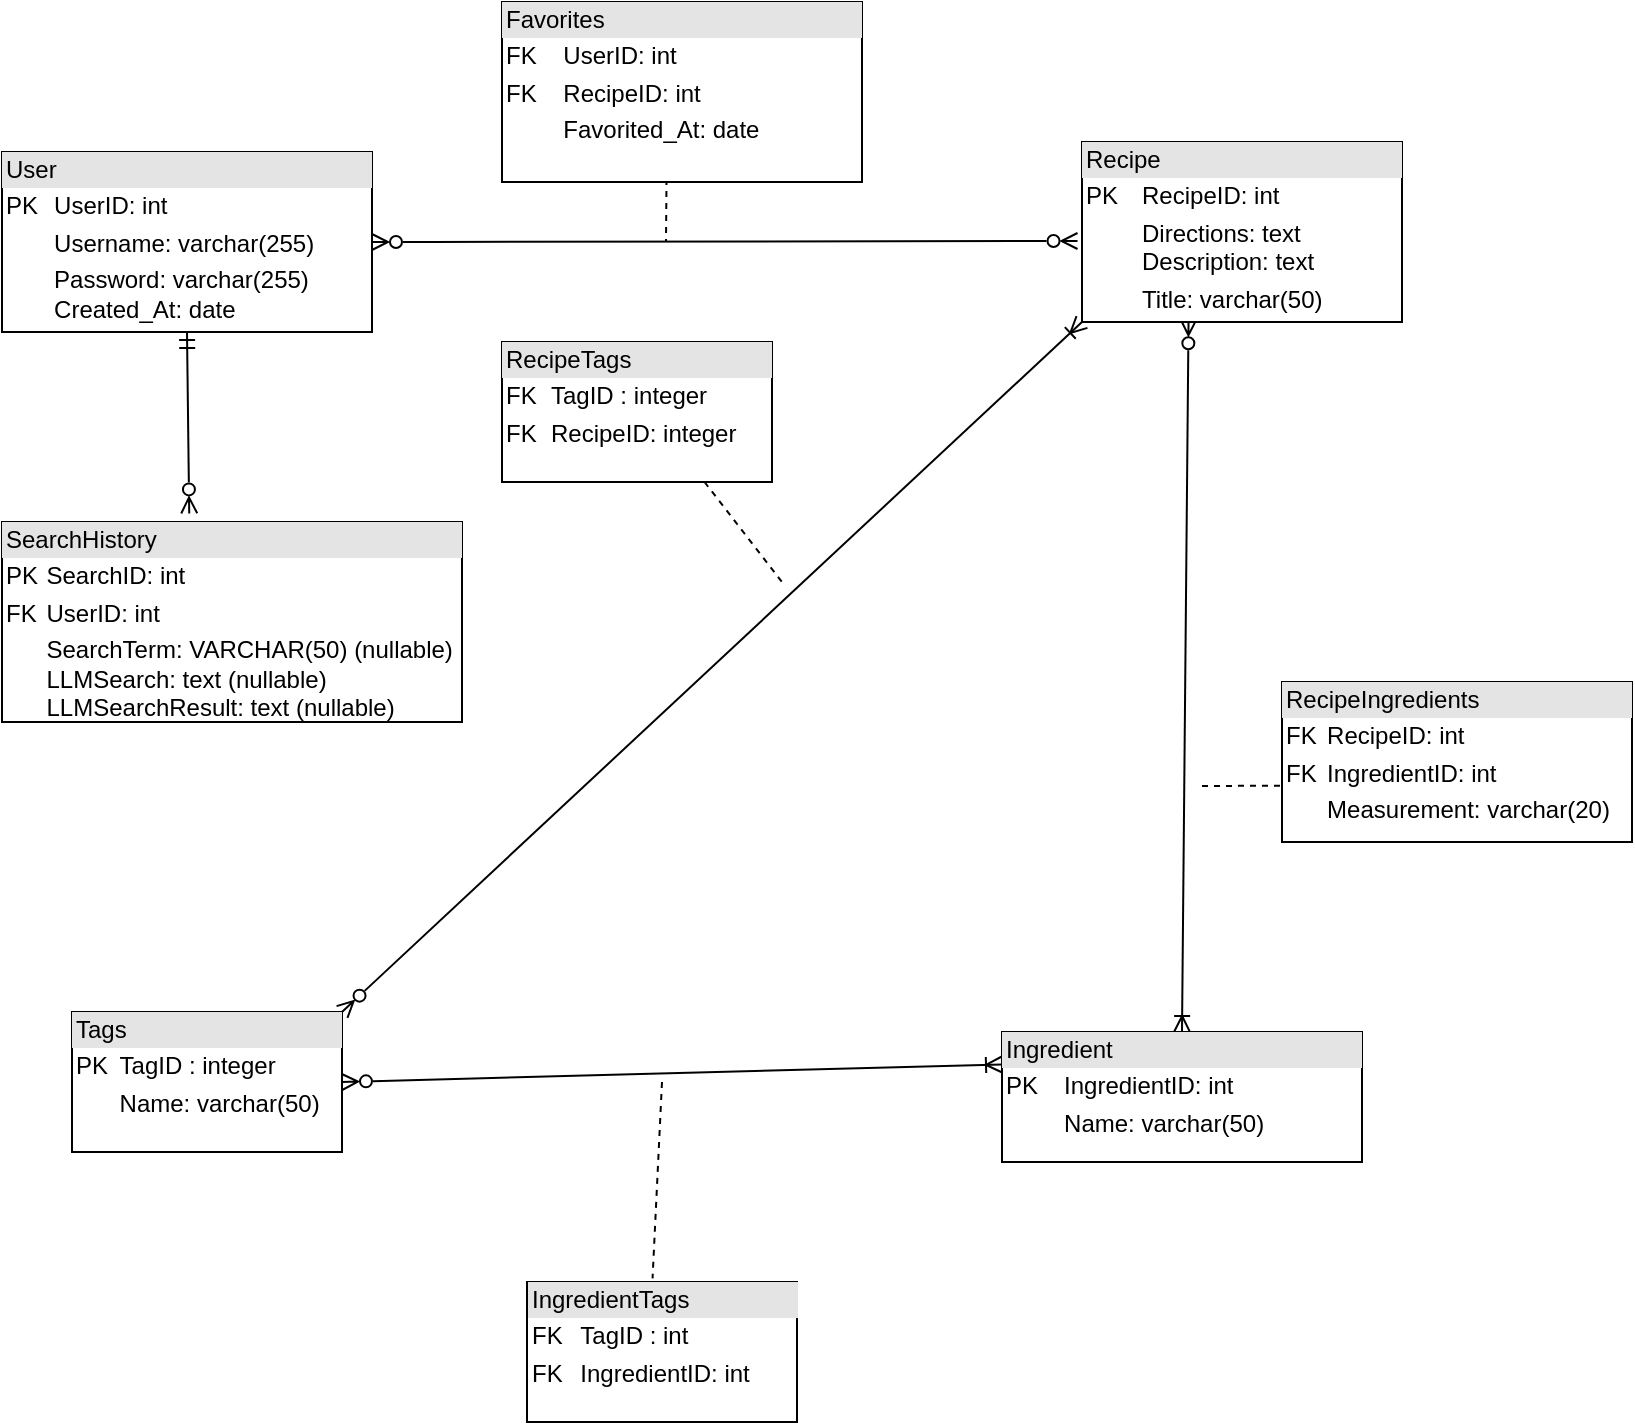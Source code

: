 <mxfile version="24.0.7" type="github">
  <diagram name="Page-1" id="7ARzTkC1GYlOzNA3DdzD">
    <mxGraphModel dx="963" dy="816" grid="1" gridSize="10" guides="1" tooltips="1" connect="1" arrows="1" fold="1" page="1" pageScale="1" pageWidth="850" pageHeight="1100" math="0" shadow="0">
      <root>
        <mxCell id="0" />
        <mxCell id="1" parent="0" />
        <mxCell id="VVuWQ3KE4KyJTpnH6zJP-72" value="" style="edgeStyle=entityRelationEdgeStyle;fontSize=12;html=1;endArrow=ERzeroToMany;rounded=0;entryX=-0.014;entryY=0.55;entryDx=0;entryDy=0;startArrow=ERzeroToMany;startFill=0;endFill=0;entryPerimeter=0;" parent="1" source="G9O_GVbUvE1H169SgtPe-10" target="G9O_GVbUvE1H169SgtPe-45" edge="1">
          <mxGeometry width="100" height="100" relative="1" as="geometry">
            <mxPoint x="200" y="189.94" as="sourcePoint" />
            <mxPoint x="470" y="190.0" as="targetPoint" />
            <Array as="points">
              <mxPoint x="450" y="190" />
            </Array>
          </mxGeometry>
        </mxCell>
        <mxCell id="RCrXpqn-a_CAe2zHo8Ni-3" value="" style="endArrow=ERoneToMany;startArrow=ERzeroToMany;html=1;rounded=0;exitX=1;exitY=0;exitDx=0;exitDy=0;entryX=0;entryY=1;entryDx=0;entryDy=0;startFill=0;endFill=0;" parent="1" source="G9O_GVbUvE1H169SgtPe-46" target="G9O_GVbUvE1H169SgtPe-45" edge="1">
          <mxGeometry width="50" height="50" relative="1" as="geometry">
            <mxPoint x="200" y="505" as="sourcePoint" />
            <mxPoint x="470" y="225.0" as="targetPoint" />
          </mxGeometry>
        </mxCell>
        <mxCell id="RCrXpqn-a_CAe2zHo8Ni-4" value="" style="endArrow=none;html=1;rounded=0;exitX=0.75;exitY=1;exitDx=0;exitDy=0;dashed=1;" parent="1" source="G9O_GVbUvE1H169SgtPe-15" edge="1">
          <mxGeometry width="50" height="50" relative="1" as="geometry">
            <mxPoint x="200" y="350" as="sourcePoint" />
            <mxPoint x="410" y="300" as="targetPoint" />
          </mxGeometry>
        </mxCell>
        <mxCell id="RCrXpqn-a_CAe2zHo8Ni-5" value="" style="endArrow=ERoneToMany;startArrow=ERzeroToMany;html=1;rounded=0;exitX=1;exitY=0.5;exitDx=0;exitDy=0;entryX=0;entryY=0.25;entryDx=0;entryDy=0;startFill=0;endFill=0;" parent="1" source="G9O_GVbUvE1H169SgtPe-46" target="G9O_GVbUvE1H169SgtPe-48" edge="1">
          <mxGeometry width="50" height="50" relative="1" as="geometry">
            <mxPoint x="199.35" y="582.98" as="sourcePoint" />
            <mxPoint x="470" y="615" as="targetPoint" />
          </mxGeometry>
        </mxCell>
        <mxCell id="RCrXpqn-a_CAe2zHo8Ni-6" value="" style="endArrow=none;html=1;rounded=0;entryX=0.465;entryY=-0.026;entryDx=0;entryDy=0;dashed=1;entryPerimeter=0;" parent="1" target="G9O_GVbUvE1H169SgtPe-47" edge="1">
          <mxGeometry width="50" height="50" relative="1" as="geometry">
            <mxPoint x="350" y="550" as="sourcePoint" />
            <mxPoint x="230" y="610" as="targetPoint" />
          </mxGeometry>
        </mxCell>
        <mxCell id="RCrXpqn-a_CAe2zHo8Ni-9" value="" style="endArrow=ERzeroToMany;startArrow=ERoneToMany;html=1;rounded=0;exitX=0.5;exitY=0;exitDx=0;exitDy=0;startFill=0;endFill=0;entryX=0.333;entryY=0.985;entryDx=0;entryDy=0;entryPerimeter=0;" parent="1" source="G9O_GVbUvE1H169SgtPe-48" target="G9O_GVbUvE1H169SgtPe-45" edge="1">
          <mxGeometry width="50" height="50" relative="1" as="geometry">
            <mxPoint x="545" y="580" as="sourcePoint" />
            <mxPoint x="545" y="260.0" as="targetPoint" />
          </mxGeometry>
        </mxCell>
        <mxCell id="RCrXpqn-a_CAe2zHo8Ni-10" value="" style="endArrow=none;html=1;rounded=0;entryX=0.012;entryY=0.648;entryDx=0;entryDy=0;dashed=1;entryPerimeter=0;" parent="1" target="G9O_GVbUvE1H169SgtPe-49" edge="1">
          <mxGeometry width="50" height="50" relative="1" as="geometry">
            <mxPoint x="620" y="402" as="sourcePoint" />
            <mxPoint x="620" y="400" as="targetPoint" />
          </mxGeometry>
        </mxCell>
        <mxCell id="6IcyhnfVefln0a-kWws9-1" value="" style="endArrow=none;html=1;rounded=0;exitX=0.457;exitY=0.983;exitDx=0;exitDy=0;dashed=1;exitPerimeter=0;" parent="1" source="G9O_GVbUvE1H169SgtPe-16" edge="1">
          <mxGeometry width="50" height="50" relative="1" as="geometry">
            <mxPoint x="350" y="150.0" as="sourcePoint" />
            <mxPoint x="352" y="130" as="targetPoint" />
          </mxGeometry>
        </mxCell>
        <mxCell id="G9O_GVbUvE1H169SgtPe-10" value="&lt;div style=&quot;box-sizing:border-box;width:100%;background:#e4e4e4;padding:2px;&quot;&gt;User&lt;/div&gt;&lt;table style=&quot;width:100%;font-size:1em;&quot; cellpadding=&quot;2&quot; cellspacing=&quot;0&quot;&gt;&lt;tbody&gt;&lt;tr&gt;&lt;td&gt;PK&lt;/td&gt;&lt;td&gt;UserID: int&lt;/td&gt;&lt;/tr&gt;&lt;tr&gt;&lt;td&gt;&lt;br&gt;&lt;/td&gt;&lt;td&gt;Username: varchar(255)&lt;br&gt;&lt;/td&gt;&lt;/tr&gt;&lt;tr&gt;&lt;td&gt;&lt;/td&gt;&lt;td&gt;Password: varchar(255)&lt;br&gt;Created_At: date&lt;br&gt;&lt;/td&gt;&lt;/tr&gt;&lt;/tbody&gt;&lt;/table&gt;" style="verticalAlign=top;align=left;overflow=fill;html=1;whiteSpace=wrap;" parent="1" vertex="1">
          <mxGeometry x="20" y="85" width="185" height="90" as="geometry" />
        </mxCell>
        <mxCell id="G9O_GVbUvE1H169SgtPe-15" value="&lt;div style=&quot;box-sizing:border-box;width:100%;background:#e4e4e4;padding:2px;&quot;&gt;RecipeTags&lt;/div&gt;&lt;table style=&quot;width:100%;font-size:1em;&quot; cellpadding=&quot;2&quot; cellspacing=&quot;0&quot;&gt;&lt;tbody&gt;&lt;tr&gt;&lt;td&gt;FK&lt;/td&gt;&lt;td&gt;TagID : integer&lt;/td&gt;&lt;/tr&gt;&lt;tr&gt;&lt;td&gt;FK&lt;/td&gt;&lt;td&gt;RecipeID: integer&lt;/td&gt;&lt;/tr&gt;&lt;tr&gt;&lt;td&gt;&lt;/td&gt;&lt;td&gt;&lt;br&gt;&lt;/td&gt;&lt;/tr&gt;&lt;/tbody&gt;&lt;/table&gt;" style="verticalAlign=top;align=left;overflow=fill;html=1;whiteSpace=wrap;" parent="1" vertex="1">
          <mxGeometry x="270" y="180" width="135" height="70" as="geometry" />
        </mxCell>
        <mxCell id="G9O_GVbUvE1H169SgtPe-16" value="&lt;div style=&quot;box-sizing:border-box;width:100%;background:#e4e4e4;padding:2px;&quot;&gt;Favorites&lt;/div&gt;&lt;table style=&quot;width:100%;font-size:1em;&quot; cellpadding=&quot;2&quot; cellspacing=&quot;0&quot;&gt;&lt;tbody&gt;&lt;tr&gt;&lt;td&gt;FK&lt;/td&gt;&lt;td&gt;UserID: int&lt;/td&gt;&lt;/tr&gt;&lt;tr&gt;&lt;td&gt;FK&lt;/td&gt;&lt;td&gt;RecipeID: int&lt;/td&gt;&lt;/tr&gt;&lt;tr&gt;&lt;td&gt;&lt;br&gt;&lt;/td&gt;&lt;td&gt;Favorited_At: date&lt;/td&gt;&lt;/tr&gt;&lt;/tbody&gt;&lt;/table&gt;" style="verticalAlign=top;align=left;overflow=fill;html=1;whiteSpace=wrap;" parent="1" vertex="1">
          <mxGeometry x="270" y="10" width="180" height="90" as="geometry" />
        </mxCell>
        <mxCell id="G9O_GVbUvE1H169SgtPe-45" value="&lt;div style=&quot;box-sizing:border-box;width:100%;background:#e4e4e4;padding:2px;&quot;&gt;Recipe&lt;/div&gt;&lt;table style=&quot;width:100%;font-size:1em;&quot; cellpadding=&quot;2&quot; cellspacing=&quot;0&quot;&gt;&lt;tbody&gt;&lt;tr&gt;&lt;td&gt;PK&lt;/td&gt;&lt;td&gt;RecipeID: int&lt;br&gt;&lt;/td&gt;&lt;/tr&gt;&lt;tr&gt;&lt;td&gt;&lt;/td&gt;&lt;td&gt;Directions: text&lt;br&gt;Description: text&lt;br&gt;&lt;/td&gt;&lt;/tr&gt;&lt;tr&gt;&lt;td&gt;&lt;/td&gt;&lt;td&gt;Title: varchar(50)&lt;/td&gt;&lt;/tr&gt;&lt;/tbody&gt;&lt;/table&gt;" style="verticalAlign=top;align=left;overflow=fill;html=1;whiteSpace=wrap;" parent="1" vertex="1">
          <mxGeometry x="560" y="80" width="160" height="90" as="geometry" />
        </mxCell>
        <mxCell id="G9O_GVbUvE1H169SgtPe-46" value="&lt;div style=&quot;box-sizing:border-box;width:100%;background:#e4e4e4;padding:2px;&quot;&gt;Tags&lt;/div&gt;&lt;table style=&quot;width:100%;font-size:1em;&quot; cellpadding=&quot;2&quot; cellspacing=&quot;0&quot;&gt;&lt;tbody&gt;&lt;tr&gt;&lt;td&gt;PK&lt;/td&gt;&lt;td&gt;TagID : integer&lt;/td&gt;&lt;/tr&gt;&lt;tr&gt;&lt;td&gt;&lt;br&gt;&lt;/td&gt;&lt;td&gt;Name: varchar(50)&lt;/td&gt;&lt;/tr&gt;&lt;tr&gt;&lt;td&gt;&lt;/td&gt;&lt;td&gt;&lt;br&gt;&lt;/td&gt;&lt;/tr&gt;&lt;/tbody&gt;&lt;/table&gt;" style="verticalAlign=top;align=left;overflow=fill;html=1;whiteSpace=wrap;" parent="1" vertex="1">
          <mxGeometry x="55" y="515" width="135" height="70" as="geometry" />
        </mxCell>
        <mxCell id="G9O_GVbUvE1H169SgtPe-47" value="&lt;div style=&quot;box-sizing:border-box;width:100%;background:#e4e4e4;padding:2px;&quot;&gt;IngredientTags&lt;/div&gt;&lt;table style=&quot;width:100%;font-size:1em;&quot; cellpadding=&quot;2&quot; cellspacing=&quot;0&quot;&gt;&lt;tbody&gt;&lt;tr&gt;&lt;td&gt;FK&lt;/td&gt;&lt;td&gt;TagID : int&lt;/td&gt;&lt;/tr&gt;&lt;tr&gt;&lt;td&gt;FK&lt;/td&gt;&lt;td&gt;IngredientID: int&lt;/td&gt;&lt;/tr&gt;&lt;tr&gt;&lt;td&gt;&lt;/td&gt;&lt;td&gt;&lt;br&gt;&lt;/td&gt;&lt;/tr&gt;&lt;/tbody&gt;&lt;/table&gt;" style="verticalAlign=top;align=left;overflow=fill;html=1;whiteSpace=wrap;" parent="1" vertex="1">
          <mxGeometry x="282.5" y="650" width="135" height="70" as="geometry" />
        </mxCell>
        <mxCell id="G9O_GVbUvE1H169SgtPe-48" value="&lt;div style=&quot;box-sizing:border-box;width:100%;background:#e4e4e4;padding:2px;&quot;&gt;Ingredient&lt;/div&gt;&lt;table style=&quot;width:100%;font-size:1em;&quot; cellpadding=&quot;2&quot; cellspacing=&quot;0&quot;&gt;&lt;tbody&gt;&lt;tr&gt;&lt;td&gt;PK&lt;/td&gt;&lt;td&gt;IngredientID: int&lt;br&gt;&lt;/td&gt;&lt;/tr&gt;&lt;tr&gt;&lt;td&gt;&lt;br&gt;&lt;/td&gt;&lt;td&gt;Name: varchar(50)&lt;/td&gt;&lt;/tr&gt;&lt;tr&gt;&lt;td&gt;&lt;br&gt;&lt;/td&gt;&lt;td&gt;&lt;br&gt;&lt;/td&gt;&lt;/tr&gt;&lt;/tbody&gt;&lt;/table&gt;" style="verticalAlign=top;align=left;overflow=fill;html=1;whiteSpace=wrap;" parent="1" vertex="1">
          <mxGeometry x="520" y="525" width="180" height="65" as="geometry" />
        </mxCell>
        <mxCell id="G9O_GVbUvE1H169SgtPe-49" value="&lt;div style=&quot;box-sizing:border-box;width:100%;background:#e4e4e4;padding:2px;&quot;&gt;RecipeIngredients&lt;/div&gt;&lt;table style=&quot;width:100%;font-size:1em;&quot; cellpadding=&quot;2&quot; cellspacing=&quot;0&quot;&gt;&lt;tbody&gt;&lt;tr&gt;&lt;td&gt;FK&lt;/td&gt;&lt;td&gt;RecipeID: int&lt;br&gt;&lt;/td&gt;&lt;/tr&gt;&lt;tr&gt;&lt;td&gt;FK&lt;/td&gt;&lt;td&gt;IngredientID: int&lt;/td&gt;&lt;/tr&gt;&lt;tr&gt;&lt;td&gt;&lt;/td&gt;&lt;td&gt;Measurement: varchar(20)&lt;/td&gt;&lt;/tr&gt;&lt;/tbody&gt;&lt;/table&gt;" style="verticalAlign=top;align=left;overflow=fill;html=1;whiteSpace=wrap;" parent="1" vertex="1">
          <mxGeometry x="660" y="350" width="175" height="80" as="geometry" />
        </mxCell>
        <mxCell id="eOqv7f3weZmDZBxl6rkl-1" value="&lt;div style=&quot;box-sizing:border-box;width:100%;background:#e4e4e4;padding:2px;&quot;&gt;SearchHistory&lt;/div&gt;&lt;table style=&quot;width:100%;font-size:1em;&quot; cellpadding=&quot;2&quot; cellspacing=&quot;0&quot;&gt;&lt;tbody&gt;&lt;tr&gt;&lt;td&gt;PK&lt;/td&gt;&lt;td&gt;SearchID: int&lt;/td&gt;&lt;/tr&gt;&lt;tr&gt;&lt;td&gt;FK&lt;/td&gt;&lt;td&gt;UserID: int&lt;/td&gt;&lt;/tr&gt;&lt;tr&gt;&lt;td&gt;&lt;br&gt;&lt;/td&gt;&lt;td&gt;SearchTerm: VARCHAR(50) (nullable)&lt;br&gt;LLMSearch: text (nullable)&lt;br&gt;LLMSearchResult: text (nullable)&lt;/td&gt;&lt;/tr&gt;&lt;/tbody&gt;&lt;/table&gt;" style="verticalAlign=top;align=left;overflow=fill;html=1;whiteSpace=wrap;" vertex="1" parent="1">
          <mxGeometry x="20" y="270" width="230" height="100" as="geometry" />
        </mxCell>
        <mxCell id="eOqv7f3weZmDZBxl6rkl-3" value="" style="endArrow=ERzeroToMany;startArrow=ERmandOne;html=1;rounded=0;exitX=0.5;exitY=1;exitDx=0;exitDy=0;entryX=0.407;entryY=-0.043;entryDx=0;entryDy=0;entryPerimeter=0;endFill=0;startFill=0;" edge="1" parent="1" source="G9O_GVbUvE1H169SgtPe-10" target="eOqv7f3weZmDZBxl6rkl-1">
          <mxGeometry width="50" height="50" relative="1" as="geometry">
            <mxPoint x="400" y="350" as="sourcePoint" />
            <mxPoint x="450" y="300" as="targetPoint" />
          </mxGeometry>
        </mxCell>
      </root>
    </mxGraphModel>
  </diagram>
</mxfile>
